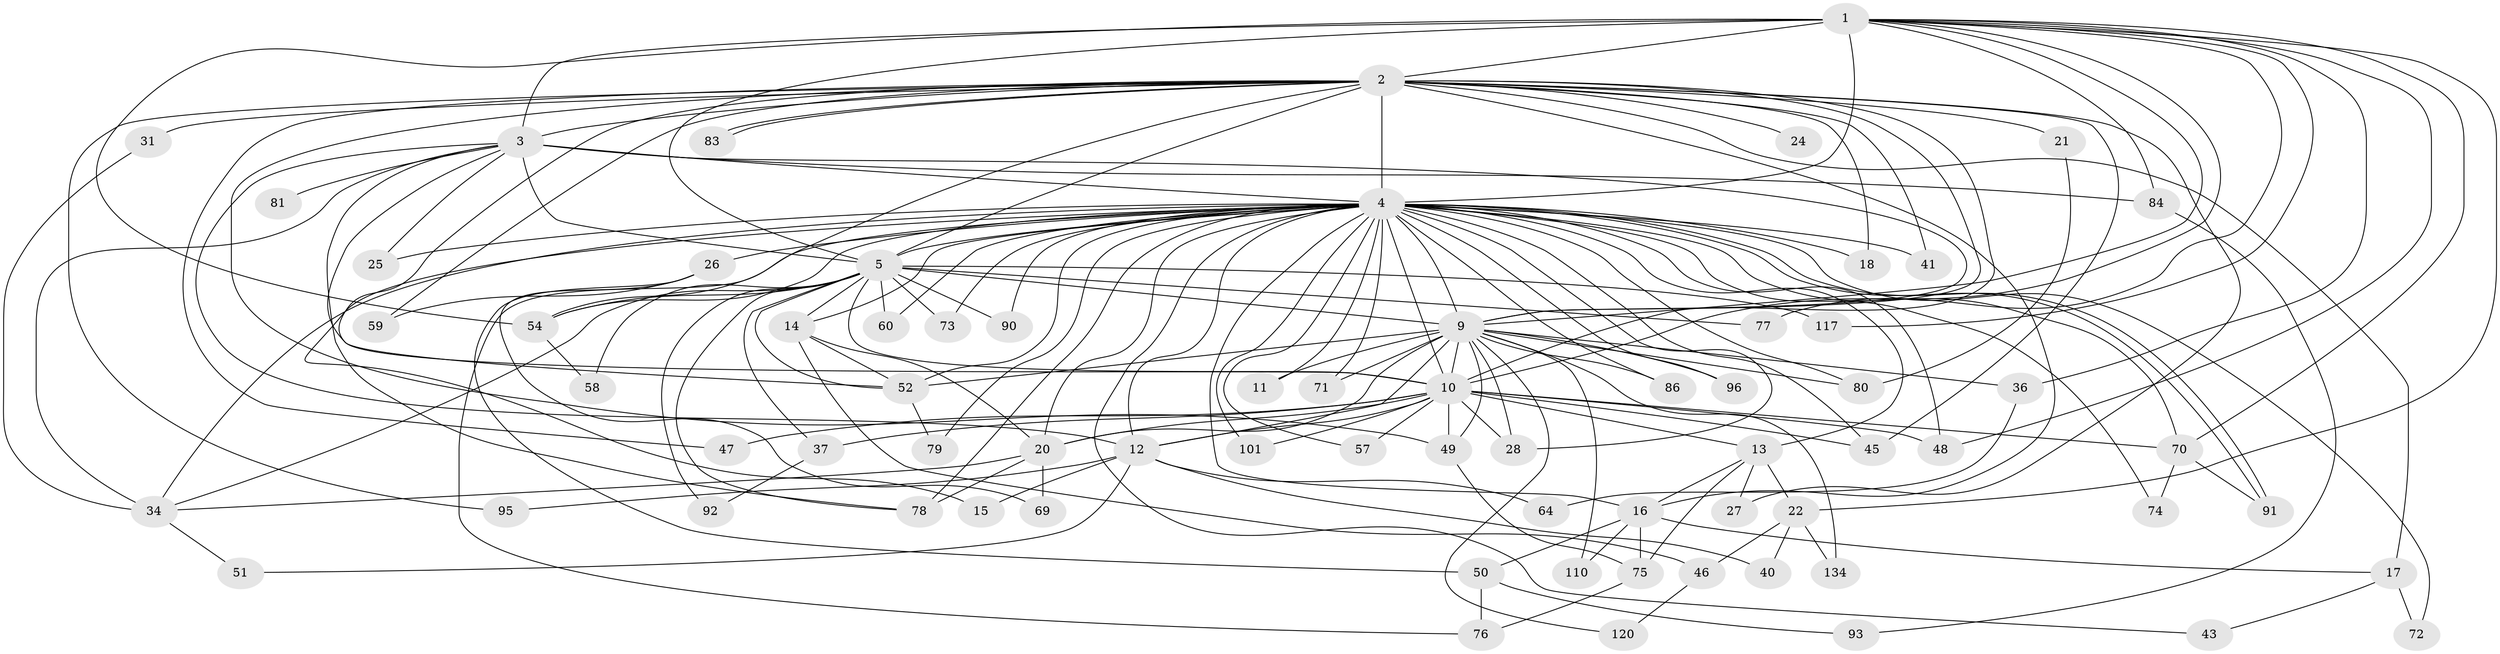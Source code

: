 // original degree distribution, {19: 0.006993006993006993, 20: 0.013986013986013986, 21: 0.006993006993006993, 31: 0.006993006993006993, 27: 0.02097902097902098, 29: 0.006993006993006993, 28: 0.006993006993006993, 2: 0.5944055944055944, 10: 0.006993006993006993, 8: 0.006993006993006993, 5: 0.03496503496503497, 7: 0.02097902097902098, 3: 0.16083916083916083, 6: 0.03496503496503497, 4: 0.06993006993006994}
// Generated by graph-tools (version 1.1) at 2025/14/03/09/25 04:14:06]
// undirected, 71 vertices, 168 edges
graph export_dot {
graph [start="1"]
  node [color=gray90,style=filled];
  1;
  2 [super="+124+116+38+8+19"];
  3 [super="+63+33+56+138+143+61"];
  4 [super="+119+128+123+140+106+98+35+6+126+29"];
  5 [super="+30+99"];
  9 [super="+44+65+39"];
  10 [super="+82+97+62+67"];
  11;
  12;
  13;
  14;
  15;
  16;
  17 [super="+104"];
  18;
  20 [super="+32+109+131"];
  21;
  22;
  24;
  25;
  26;
  27;
  28;
  31;
  34 [super="+141"];
  36;
  37;
  40;
  41;
  43;
  45;
  46;
  47;
  48;
  49 [super="+53"];
  50;
  51;
  52 [super="+135+88"];
  54 [super="+66"];
  57;
  58;
  59;
  60;
  64;
  69;
  70 [super="+142+114+89"];
  71;
  72;
  73;
  74;
  75 [super="+115"];
  76 [super="+87"];
  77;
  78 [super="+112"];
  79;
  80;
  81;
  83;
  84;
  86;
  90;
  91;
  92;
  93;
  95;
  96;
  101;
  110;
  117;
  120;
  134;
  1 -- 2 [weight=2];
  1 -- 3 [weight=2];
  1 -- 4 [weight=4];
  1 -- 5;
  1 -- 9;
  1 -- 10;
  1 -- 22;
  1 -- 36;
  1 -- 48;
  1 -- 54;
  1 -- 77;
  1 -- 84;
  1 -- 117;
  1 -- 70;
  2 -- 3 [weight=2];
  2 -- 4 [weight=8];
  2 -- 5 [weight=5];
  2 -- 9 [weight=3];
  2 -- 10 [weight=4];
  2 -- 16;
  2 -- 17 [weight=2];
  2 -- 31 [weight=2];
  2 -- 52 [weight=2];
  2 -- 83;
  2 -- 83;
  2 -- 45 [weight=2];
  2 -- 18;
  2 -- 21 [weight=2];
  2 -- 24;
  2 -- 27;
  2 -- 41;
  2 -- 47;
  2 -- 49 [weight=2];
  2 -- 54 [weight=2];
  2 -- 59 [weight=2];
  2 -- 95;
  3 -- 4 [weight=5];
  3 -- 5 [weight=4];
  3 -- 9 [weight=3];
  3 -- 10 [weight=3];
  3 -- 25;
  3 -- 81 [weight=2];
  3 -- 84;
  3 -- 78;
  3 -- 12;
  3 -- 34;
  4 -- 5 [weight=3];
  4 -- 9 [weight=5];
  4 -- 10 [weight=6];
  4 -- 11;
  4 -- 14;
  4 -- 26 [weight=3];
  4 -- 52;
  4 -- 60;
  4 -- 91;
  4 -- 91;
  4 -- 96;
  4 -- 70;
  4 -- 78 [weight=2];
  4 -- 28;
  4 -- 13 [weight=3];
  4 -- 12;
  4 -- 15;
  4 -- 16;
  4 -- 18;
  4 -- 20;
  4 -- 25;
  4 -- 34;
  4 -- 41;
  4 -- 43;
  4 -- 45;
  4 -- 48;
  4 -- 57;
  4 -- 71;
  4 -- 72;
  4 -- 73;
  4 -- 74;
  4 -- 79;
  4 -- 80;
  4 -- 86 [weight=2];
  4 -- 90;
  4 -- 101;
  4 -- 76;
  4 -- 54;
  5 -- 9 [weight=2];
  5 -- 10;
  5 -- 14;
  5 -- 34;
  5 -- 37;
  5 -- 54;
  5 -- 58;
  5 -- 60;
  5 -- 73;
  5 -- 77;
  5 -- 78;
  5 -- 90;
  5 -- 92;
  5 -- 117;
  5 -- 52;
  9 -- 10;
  9 -- 11;
  9 -- 12 [weight=2];
  9 -- 20;
  9 -- 28;
  9 -- 36;
  9 -- 71;
  9 -- 96;
  9 -- 110;
  9 -- 120;
  9 -- 134;
  9 -- 52;
  9 -- 80;
  9 -- 86;
  9 -- 49;
  10 -- 13;
  10 -- 28;
  10 -- 37;
  10 -- 45;
  10 -- 47;
  10 -- 48;
  10 -- 57;
  10 -- 70 [weight=2];
  10 -- 101;
  10 -- 20;
  10 -- 12;
  10 -- 49;
  12 -- 15;
  12 -- 40;
  12 -- 51;
  12 -- 64;
  12 -- 95;
  13 -- 16;
  13 -- 22;
  13 -- 27;
  13 -- 75;
  14 -- 46;
  14 -- 20;
  14 -- 52;
  16 -- 17;
  16 -- 50;
  16 -- 110;
  16 -- 75;
  17 -- 43;
  17 -- 72;
  20 -- 69;
  20 -- 78;
  20 -- 34;
  21 -- 80;
  22 -- 40;
  22 -- 46;
  22 -- 134;
  26 -- 50;
  26 -- 59;
  26 -- 69;
  31 -- 34;
  34 -- 51;
  36 -- 64;
  37 -- 92;
  46 -- 120;
  49 -- 75;
  50 -- 76;
  50 -- 93;
  52 -- 79;
  54 -- 58;
  70 -- 74;
  70 -- 91;
  75 -- 76;
  84 -- 93;
}
